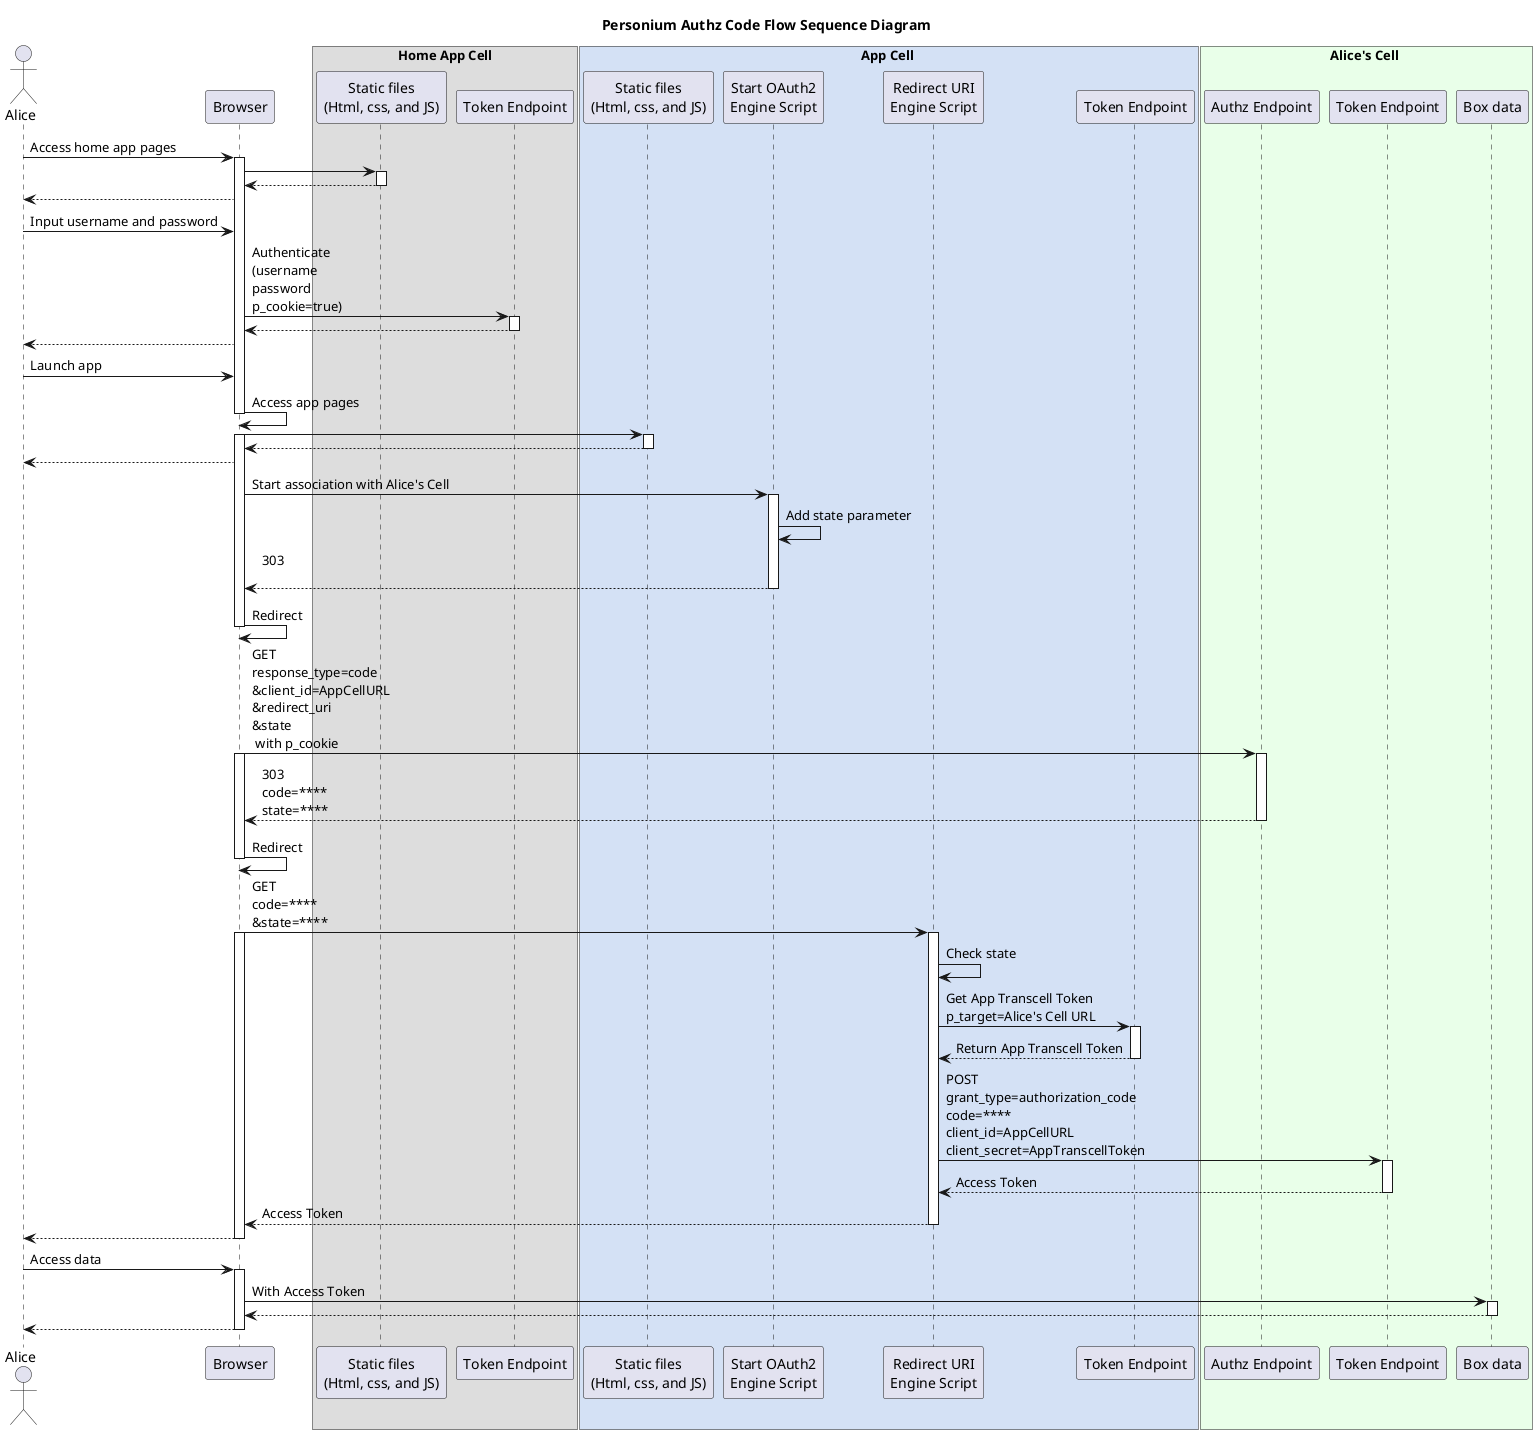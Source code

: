 @startuml personium-authz-code-flow
title Personium Authz Code Flow Sequence Diagram

actor Alice as user
participant "Browser" as browser

box Home App Cell
  participant "Static files\n(Html, css, and JS)" as homeStatics
  participant "Token Endpoint" as homeAppTokenEP
end box

box App Cell #d4e1f5
  participant "Static files\n(Html, css, and JS)" as statics
  participant "Start OAuth2\nEngine Script" as startOAuth2
  participant "Redirect URI\nEngine Script" as redirectUri
  participant "Token Endpoint" as appTokenEP
end box

box Alice's Cell #e9ffe9
  participant "Authz Endpoint" as authzEP
  participant "Token Endpoint" as tokenEP
  participant "Box data" as boxData
end box

user -> browser : Access home app pages
activate browser
  browser -> homeStatics :
  activate homeStatics
  browser <-- homeStatics
  deactivate homeStatics
user <-- browser :

user -> browser : Input username and password
  browser -> homeAppTokenEP : Authenticate\n(username\npassword\np_cookie=true)
  activate homeAppTokenEP
  browser <-- homeAppTokenEP
  deactivate homeAppTokenEP
user <-- browser

user -> browser : Launch app
  browser -> browser : Access app pages
  deactivate browser

  browser -> statics :
  activate browser
  activate statics
  browser <-- statics
  deactivate statics
user <-- browser :

  browser -> startOAuth2 : Start association with Alice's Cell
  activate startOAuth2
    startOAuth2 -> startOAuth2 : Add state parameter
  browser <-- startOAuth2 : 303\n
  deactivate startOAuth2
  browser -> browser : Redirect
  deactivate browser

  browser -> authzEP : GET\nresponse_type=code\n&client_id=AppCellURL\n&redirect_uri\n&state\n with p_cookie
  activate authzEP
  activate browser
  browser <-- authzEP : 303\ncode=****\nstate=****
  deactivate authzEP
  browser -> browser : Redirect
  deactivate browser
  browser -> redirectUri : GET\ncode=****\n&state=****
  activate browser
  activate redirectUri
    redirectUri -> redirectUri : Check state
    redirectUri -> appTokenEP : Get App Transcell Token\np_target=Alice's Cell URL
    activate appTokenEP
    redirectUri <-- appTokenEP : Return App Transcell Token
    deactivate appTokenEP
    redirectUri -> tokenEP : POST\ngrant_type=authorization_code\ncode=****\nclient_id=AppCellURL\nclient_secret=AppTranscellToken
    activate tokenEP
    redirectUri <-- tokenEP : Access Token
    deactivate tokenEP
  browser <-- redirectUri: Access Token
  deactivate redirectUri
user <-- browser
deactivate browser

user -> browser : Access data
activate browser
  browser -> boxData : With Access Token
  activate boxData
  browser <-- boxData :
  deactivate boxData
user <-- browser :
deactivate browser

@enduml
